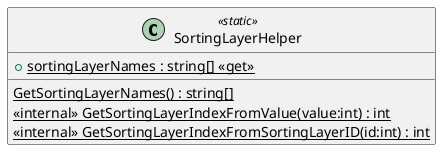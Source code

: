@startuml
class SortingLayerHelper <<static>> {
    + {static} sortingLayerNames : string[] <<get>>
    {static} GetSortingLayerNames() : string[]
    <<internal>> {static} GetSortingLayerIndexFromValue(value:int) : int
    <<internal>> {static} GetSortingLayerIndexFromSortingLayerID(id:int) : int
}
@enduml
